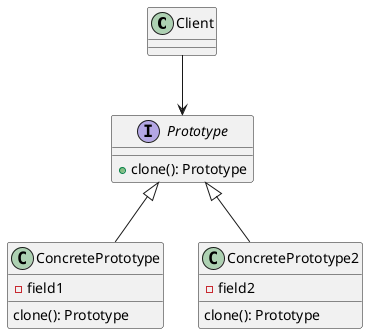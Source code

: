 @startuml

class Client
interface Prototype {
  +clone(): Prototype
}

class ConcretePrototype {
  -field1
  clone(): Prototype
}

class ConcretePrototype2 {
  -field2
  clone(): Prototype
}

Prototype ^-- ConcretePrototype
Prototype ^-- ConcretePrototype2

Client --> Prototype
@enduml
